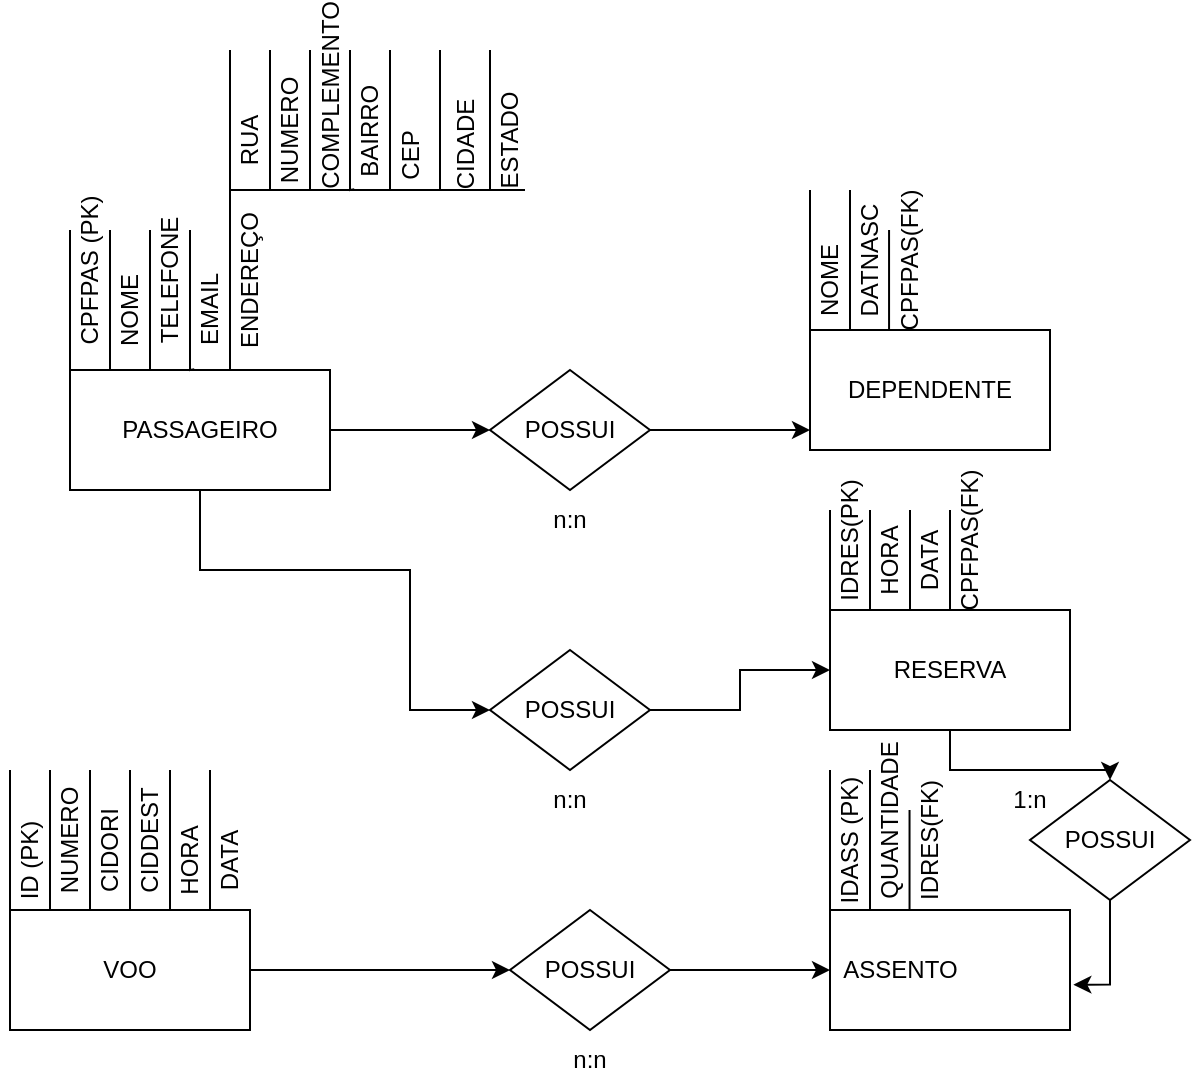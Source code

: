 <mxfile version="22.0.8" type="github">
  <diagram name="Page-1" id="IXg9A3OAnzZom_d3bF1b">
    <mxGraphModel dx="800" dy="398" grid="1" gridSize="10" guides="1" tooltips="1" connect="1" arrows="1" fold="1" page="1" pageScale="1" pageWidth="850" pageHeight="1100" math="0" shadow="0">
      <root>
        <mxCell id="0" />
        <mxCell id="1" parent="0" />
        <mxCell id="tLyVYNrW1VlxYWMOsYoG-1" value="VOO" style="rounded=0;whiteSpace=wrap;html=1;" parent="1" vertex="1">
          <mxGeometry x="140" y="680" width="120" height="60" as="geometry" />
        </mxCell>
        <mxCell id="tLyVYNrW1VlxYWMOsYoG-2" value="ASSENTO&lt;span style=&quot;white-space: pre;&quot;&gt;&#x9;&lt;/span&gt;&lt;span style=&quot;white-space: pre;&quot;&gt;&#x9;&lt;/span&gt;" style="rounded=0;whiteSpace=wrap;html=1;" parent="1" vertex="1">
          <mxGeometry x="550" y="680" width="120" height="60" as="geometry" />
        </mxCell>
        <mxCell id="8Ml-xEepc6wuX5P_PbSE-55" value="" style="edgeStyle=orthogonalEdgeStyle;rounded=0;orthogonalLoop=1;jettySize=auto;html=1;" edge="1" parent="1">
          <mxGeometry relative="1" as="geometry">
            <mxPoint x="260" y="710" as="sourcePoint" />
            <mxPoint x="390" y="710" as="targetPoint" />
            <Array as="points">
              <mxPoint x="390" y="710" />
              <mxPoint x="390" y="710" />
            </Array>
          </mxGeometry>
        </mxCell>
        <mxCell id="8Ml-xEepc6wuX5P_PbSE-83" style="edgeStyle=orthogonalEdgeStyle;rounded=0;orthogonalLoop=1;jettySize=auto;html=1;entryX=0;entryY=0.5;entryDx=0;entryDy=0;" edge="1" parent="1" source="tLyVYNrW1VlxYWMOsYoG-3" target="8Ml-xEepc6wuX5P_PbSE-82">
          <mxGeometry relative="1" as="geometry">
            <Array as="points">
              <mxPoint x="235" y="510" />
              <mxPoint x="340" y="510" />
              <mxPoint x="340" y="580" />
            </Array>
          </mxGeometry>
        </mxCell>
        <mxCell id="tLyVYNrW1VlxYWMOsYoG-3" value="PASSAGEIRO" style="rounded=0;whiteSpace=wrap;html=1;" parent="1" vertex="1">
          <mxGeometry x="170" y="410" width="130" height="60" as="geometry" />
        </mxCell>
        <mxCell id="tLyVYNrW1VlxYWMOsYoG-4" value="DEPENDENTE" style="rounded=0;whiteSpace=wrap;html=1;" parent="1" vertex="1">
          <mxGeometry x="540" y="390" width="120" height="60" as="geometry" />
        </mxCell>
        <mxCell id="tLyVYNrW1VlxYWMOsYoG-22" value="CPFPAS (PK)" style="text;html=1;strokeColor=none;fillColor=none;align=center;verticalAlign=middle;whiteSpace=wrap;rounded=0;rotation=270;" parent="1" vertex="1">
          <mxGeometry x="135" y="345" width="90" height="30" as="geometry" />
        </mxCell>
        <mxCell id="tLyVYNrW1VlxYWMOsYoG-23" value="" style="endArrow=none;html=1;rounded=0;" parent="1" edge="1">
          <mxGeometry width="50" height="50" relative="1" as="geometry">
            <mxPoint x="170" y="410" as="sourcePoint" />
            <mxPoint x="170" y="340" as="targetPoint" />
            <Array as="points">
              <mxPoint x="170" y="370" />
            </Array>
          </mxGeometry>
        </mxCell>
        <mxCell id="tLyVYNrW1VlxYWMOsYoG-24" value="NOME" style="text;html=1;strokeColor=none;fillColor=none;align=center;verticalAlign=middle;whiteSpace=wrap;rounded=0;rotation=270;" parent="1" vertex="1">
          <mxGeometry x="170" y="365" width="60" height="30" as="geometry" />
        </mxCell>
        <mxCell id="8Ml-xEepc6wuX5P_PbSE-1" value="TELEFONE" style="text;html=1;strokeColor=none;fillColor=none;align=center;verticalAlign=middle;whiteSpace=wrap;rounded=0;rotation=270;" vertex="1" parent="1">
          <mxGeometry x="190" y="350" width="60" height="30" as="geometry" />
        </mxCell>
        <mxCell id="8Ml-xEepc6wuX5P_PbSE-2" value="EMAIL&lt;br&gt;" style="text;html=1;strokeColor=none;fillColor=none;align=center;verticalAlign=middle;whiteSpace=wrap;rounded=0;rotation=270;" vertex="1" parent="1">
          <mxGeometry x="222.5" y="365" width="35" height="30" as="geometry" />
        </mxCell>
        <mxCell id="8Ml-xEepc6wuX5P_PbSE-3" value="ENDEREÇO" style="text;html=1;strokeColor=none;fillColor=none;align=center;verticalAlign=middle;whiteSpace=wrap;rounded=0;rotation=270;" vertex="1" parent="1">
          <mxGeometry x="235" y="350" width="50" height="30" as="geometry" />
        </mxCell>
        <mxCell id="8Ml-xEepc6wuX5P_PbSE-5" value="" style="endArrow=none;html=1;rounded=0;" edge="1" parent="1">
          <mxGeometry width="50" height="50" relative="1" as="geometry">
            <mxPoint x="190" y="410" as="sourcePoint" />
            <mxPoint x="190" y="340" as="targetPoint" />
            <Array as="points">
              <mxPoint x="190" y="370" />
            </Array>
          </mxGeometry>
        </mxCell>
        <mxCell id="8Ml-xEepc6wuX5P_PbSE-6" value="" style="endArrow=none;html=1;rounded=0;" edge="1" parent="1">
          <mxGeometry width="50" height="50" relative="1" as="geometry">
            <mxPoint x="210" y="410" as="sourcePoint" />
            <mxPoint x="210" y="340" as="targetPoint" />
            <Array as="points">
              <mxPoint x="210" y="370" />
            </Array>
          </mxGeometry>
        </mxCell>
        <mxCell id="8Ml-xEepc6wuX5P_PbSE-7" value="" style="endArrow=none;html=1;rounded=0;" edge="1" parent="1">
          <mxGeometry width="50" height="50" relative="1" as="geometry">
            <mxPoint x="190" y="410" as="sourcePoint" />
            <mxPoint x="190" y="340" as="targetPoint" />
            <Array as="points">
              <mxPoint x="190" y="370" />
            </Array>
          </mxGeometry>
        </mxCell>
        <mxCell id="8Ml-xEepc6wuX5P_PbSE-8" value="" style="endArrow=none;html=1;rounded=0;exitX=0.478;exitY=-0.007;exitDx=0;exitDy=0;exitPerimeter=0;" edge="1" parent="1" source="tLyVYNrW1VlxYWMOsYoG-3">
          <mxGeometry width="50" height="50" relative="1" as="geometry">
            <mxPoint x="230" y="410" as="sourcePoint" />
            <mxPoint x="230" y="340" as="targetPoint" />
            <Array as="points">
              <mxPoint x="230" y="410" />
              <mxPoint x="230" y="370" />
            </Array>
          </mxGeometry>
        </mxCell>
        <mxCell id="8Ml-xEepc6wuX5P_PbSE-10" value="" style="endArrow=none;html=1;rounded=0;" edge="1" parent="1">
          <mxGeometry width="50" height="50" relative="1" as="geometry">
            <mxPoint x="250" y="410" as="sourcePoint" />
            <mxPoint x="250" y="320" as="targetPoint" />
            <Array as="points">
              <mxPoint x="250" y="370" />
            </Array>
          </mxGeometry>
        </mxCell>
        <mxCell id="8Ml-xEepc6wuX5P_PbSE-13" value="ID (PK)" style="text;html=1;strokeColor=none;fillColor=none;align=center;verticalAlign=middle;whiteSpace=wrap;rounded=0;rotation=270;" vertex="1" parent="1">
          <mxGeometry x="120" y="640" width="60" height="30" as="geometry" />
        </mxCell>
        <mxCell id="8Ml-xEepc6wuX5P_PbSE-14" value="" style="endArrow=none;html=1;rounded=0;" edge="1" parent="1">
          <mxGeometry width="50" height="50" relative="1" as="geometry">
            <mxPoint x="140" y="680" as="sourcePoint" />
            <mxPoint x="140" y="610" as="targetPoint" />
            <Array as="points">
              <mxPoint x="140" y="640" />
            </Array>
          </mxGeometry>
        </mxCell>
        <mxCell id="8Ml-xEepc6wuX5P_PbSE-15" value="NUMERO" style="text;html=1;strokeColor=none;fillColor=none;align=center;verticalAlign=middle;whiteSpace=wrap;rounded=0;rotation=270;" vertex="1" parent="1">
          <mxGeometry x="140" y="630" width="60" height="30" as="geometry" />
        </mxCell>
        <mxCell id="8Ml-xEepc6wuX5P_PbSE-16" value="CIDORI" style="text;html=1;strokeColor=none;fillColor=none;align=center;verticalAlign=middle;whiteSpace=wrap;rounded=0;rotation=270;" vertex="1" parent="1">
          <mxGeometry x="160" y="635" width="60" height="30" as="geometry" />
        </mxCell>
        <mxCell id="8Ml-xEepc6wuX5P_PbSE-17" value="CIDDEST" style="text;html=1;strokeColor=none;fillColor=none;align=center;verticalAlign=middle;whiteSpace=wrap;rounded=0;rotation=270;" vertex="1" parent="1">
          <mxGeometry x="180" y="630" width="60" height="30" as="geometry" />
        </mxCell>
        <mxCell id="8Ml-xEepc6wuX5P_PbSE-18" value="HORA" style="text;html=1;strokeColor=none;fillColor=none;align=center;verticalAlign=middle;whiteSpace=wrap;rounded=0;rotation=270;" vertex="1" parent="1">
          <mxGeometry x="210" y="640" width="40" height="30" as="geometry" />
        </mxCell>
        <mxCell id="8Ml-xEepc6wuX5P_PbSE-19" value="DATA" style="text;html=1;strokeColor=none;fillColor=none;align=center;verticalAlign=middle;whiteSpace=wrap;rounded=0;rotation=270;" vertex="1" parent="1">
          <mxGeometry x="220" y="640" width="60" height="30" as="geometry" />
        </mxCell>
        <mxCell id="8Ml-xEepc6wuX5P_PbSE-20" value="" style="endArrow=none;html=1;rounded=0;" edge="1" parent="1">
          <mxGeometry width="50" height="50" relative="1" as="geometry">
            <mxPoint x="160" y="680" as="sourcePoint" />
            <mxPoint x="160" y="610" as="targetPoint" />
            <Array as="points">
              <mxPoint x="160" y="640" />
            </Array>
          </mxGeometry>
        </mxCell>
        <mxCell id="8Ml-xEepc6wuX5P_PbSE-21" value="" style="endArrow=none;html=1;rounded=0;" edge="1" parent="1">
          <mxGeometry width="50" height="50" relative="1" as="geometry">
            <mxPoint x="180" y="680" as="sourcePoint" />
            <mxPoint x="180" y="610" as="targetPoint" />
            <Array as="points">
              <mxPoint x="180" y="640" />
            </Array>
          </mxGeometry>
        </mxCell>
        <mxCell id="8Ml-xEepc6wuX5P_PbSE-22" value="" style="endArrow=none;html=1;rounded=0;" edge="1" parent="1">
          <mxGeometry width="50" height="50" relative="1" as="geometry">
            <mxPoint x="160" y="680" as="sourcePoint" />
            <mxPoint x="160" y="610" as="targetPoint" />
            <Array as="points">
              <mxPoint x="160" y="640" />
            </Array>
          </mxGeometry>
        </mxCell>
        <mxCell id="8Ml-xEepc6wuX5P_PbSE-23" value="" style="endArrow=none;html=1;rounded=0;" edge="1" parent="1">
          <mxGeometry width="50" height="50" relative="1" as="geometry">
            <mxPoint x="200" y="680" as="sourcePoint" />
            <mxPoint x="200" y="610" as="targetPoint" />
            <Array as="points">
              <mxPoint x="200" y="640" />
            </Array>
          </mxGeometry>
        </mxCell>
        <mxCell id="8Ml-xEepc6wuX5P_PbSE-24" value="" style="endArrow=none;html=1;rounded=0;" edge="1" parent="1">
          <mxGeometry width="50" height="50" relative="1" as="geometry">
            <mxPoint x="220" y="680" as="sourcePoint" />
            <mxPoint x="220" y="610" as="targetPoint" />
            <Array as="points">
              <mxPoint x="220" y="640" />
            </Array>
          </mxGeometry>
        </mxCell>
        <mxCell id="8Ml-xEepc6wuX5P_PbSE-25" value="" style="endArrow=none;html=1;rounded=0;" edge="1" parent="1">
          <mxGeometry width="50" height="50" relative="1" as="geometry">
            <mxPoint x="240" y="680" as="sourcePoint" />
            <mxPoint x="240" y="610" as="targetPoint" />
            <Array as="points">
              <mxPoint x="240" y="660" />
              <mxPoint x="240" y="640" />
            </Array>
          </mxGeometry>
        </mxCell>
        <mxCell id="8Ml-xEepc6wuX5P_PbSE-26" value="IDASS (PK)" style="text;html=1;strokeColor=none;fillColor=none;align=center;verticalAlign=middle;whiteSpace=wrap;rounded=0;rotation=270;" vertex="1" parent="1">
          <mxGeometry x="525" y="630" width="70" height="30" as="geometry" />
        </mxCell>
        <mxCell id="8Ml-xEepc6wuX5P_PbSE-27" value="" style="endArrow=none;html=1;rounded=0;" edge="1" parent="1">
          <mxGeometry width="50" height="50" relative="1" as="geometry">
            <mxPoint x="550" y="680" as="sourcePoint" />
            <mxPoint x="550" y="610" as="targetPoint" />
            <Array as="points">
              <mxPoint x="550" y="640" />
            </Array>
          </mxGeometry>
        </mxCell>
        <mxCell id="8Ml-xEepc6wuX5P_PbSE-28" value="QUANTIDADE" style="text;html=1;strokeColor=none;fillColor=none;align=center;verticalAlign=middle;whiteSpace=wrap;rounded=0;rotation=270;" vertex="1" parent="1">
          <mxGeometry x="550" y="620" width="60" height="30" as="geometry" />
        </mxCell>
        <mxCell id="8Ml-xEepc6wuX5P_PbSE-33" value="" style="endArrow=none;html=1;rounded=0;" edge="1" parent="1">
          <mxGeometry width="50" height="50" relative="1" as="geometry">
            <mxPoint x="570" y="680" as="sourcePoint" />
            <mxPoint x="570" y="610" as="targetPoint" />
            <Array as="points">
              <mxPoint x="570" y="640" />
            </Array>
          </mxGeometry>
        </mxCell>
        <mxCell id="8Ml-xEepc6wuX5P_PbSE-35" value="" style="endArrow=none;html=1;rounded=0;" edge="1" parent="1">
          <mxGeometry width="50" height="50" relative="1" as="geometry">
            <mxPoint x="570" y="680" as="sourcePoint" />
            <mxPoint x="570" y="610" as="targetPoint" />
            <Array as="points">
              <mxPoint x="570" y="640" />
            </Array>
          </mxGeometry>
        </mxCell>
        <mxCell id="8Ml-xEepc6wuX5P_PbSE-39" value="NOME" style="text;html=1;strokeColor=none;fillColor=none;align=center;verticalAlign=middle;whiteSpace=wrap;rounded=0;rotation=270;" vertex="1" parent="1">
          <mxGeometry x="520" y="350" width="60" height="30" as="geometry" />
        </mxCell>
        <mxCell id="8Ml-xEepc6wuX5P_PbSE-40" value="" style="endArrow=none;html=1;rounded=0;" edge="1" parent="1">
          <mxGeometry width="50" height="50" relative="1" as="geometry">
            <mxPoint x="540" y="390" as="sourcePoint" />
            <mxPoint x="540" y="320" as="targetPoint" />
            <Array as="points">
              <mxPoint x="540" y="350" />
            </Array>
          </mxGeometry>
        </mxCell>
        <mxCell id="8Ml-xEepc6wuX5P_PbSE-41" value="DATNASC" style="text;html=1;strokeColor=none;fillColor=none;align=center;verticalAlign=middle;whiteSpace=wrap;rounded=0;rotation=270;" vertex="1" parent="1">
          <mxGeometry x="540" y="340" width="60" height="30" as="geometry" />
        </mxCell>
        <mxCell id="8Ml-xEepc6wuX5P_PbSE-46" value="" style="endArrow=none;html=1;rounded=0;" edge="1" parent="1">
          <mxGeometry width="50" height="50" relative="1" as="geometry">
            <mxPoint x="560" y="390" as="sourcePoint" />
            <mxPoint x="560" y="320" as="targetPoint" />
            <Array as="points">
              <mxPoint x="560" y="350" />
            </Array>
          </mxGeometry>
        </mxCell>
        <mxCell id="8Ml-xEepc6wuX5P_PbSE-48" value="" style="endArrow=none;html=1;rounded=0;" edge="1" parent="1">
          <mxGeometry width="50" height="50" relative="1" as="geometry">
            <mxPoint x="560" y="390" as="sourcePoint" />
            <mxPoint x="560" y="320" as="targetPoint" />
            <Array as="points">
              <mxPoint x="560" y="350" />
            </Array>
          </mxGeometry>
        </mxCell>
        <mxCell id="8Ml-xEepc6wuX5P_PbSE-56" value="" style="edgeStyle=orthogonalEdgeStyle;rounded=0;orthogonalLoop=1;jettySize=auto;html=1;entryX=0;entryY=0.5;entryDx=0;entryDy=0;exitX=1;exitY=0.5;exitDx=0;exitDy=0;" edge="1" parent="1" source="8Ml-xEepc6wuX5P_PbSE-54" target="tLyVYNrW1VlxYWMOsYoG-2">
          <mxGeometry relative="1" as="geometry">
            <mxPoint x="477.5" y="710" as="sourcePoint" />
            <mxPoint x="542.5" y="700" as="targetPoint" />
            <Array as="points" />
          </mxGeometry>
        </mxCell>
        <mxCell id="8Ml-xEepc6wuX5P_PbSE-54" value="POSSUI" style="rhombus;whiteSpace=wrap;html=1;rounded=0;" vertex="1" parent="1">
          <mxGeometry x="390" y="680" width="80" height="60" as="geometry" />
        </mxCell>
        <mxCell id="8Ml-xEepc6wuX5P_PbSE-57" value="" style="edgeStyle=orthogonalEdgeStyle;rounded=0;orthogonalLoop=1;jettySize=auto;html=1;" edge="1" parent="1">
          <mxGeometry relative="1" as="geometry">
            <mxPoint x="300" y="440" as="sourcePoint" />
            <mxPoint x="380" y="440" as="targetPoint" />
            <Array as="points">
              <mxPoint x="380" y="440" />
              <mxPoint x="380" y="440" />
            </Array>
          </mxGeometry>
        </mxCell>
        <mxCell id="8Ml-xEepc6wuX5P_PbSE-58" value="" style="edgeStyle=orthogonalEdgeStyle;rounded=0;orthogonalLoop=1;jettySize=auto;html=1;entryX=0;entryY=0.5;entryDx=0;entryDy=0;exitX=1;exitY=0.5;exitDx=0;exitDy=0;" edge="1" parent="1" source="8Ml-xEepc6wuX5P_PbSE-59">
          <mxGeometry relative="1" as="geometry">
            <mxPoint x="467.5" y="440" as="sourcePoint" />
            <mxPoint x="540" y="440" as="targetPoint" />
            <Array as="points" />
          </mxGeometry>
        </mxCell>
        <mxCell id="8Ml-xEepc6wuX5P_PbSE-59" value="POSSUI" style="rhombus;whiteSpace=wrap;html=1;rounded=0;" vertex="1" parent="1">
          <mxGeometry x="380" y="410" width="80" height="60" as="geometry" />
        </mxCell>
        <mxCell id="8Ml-xEepc6wuX5P_PbSE-62" value="RUA" style="text;html=1;strokeColor=none;fillColor=none;align=center;verticalAlign=middle;whiteSpace=wrap;rounded=0;rotation=270;" vertex="1" parent="1">
          <mxGeometry x="230" y="280" width="60" height="30" as="geometry" />
        </mxCell>
        <mxCell id="8Ml-xEepc6wuX5P_PbSE-63" value="" style="endArrow=none;html=1;rounded=0;" edge="1" parent="1">
          <mxGeometry width="50" height="50" relative="1" as="geometry">
            <mxPoint x="250" y="320" as="sourcePoint" />
            <mxPoint x="250" y="250" as="targetPoint" />
            <Array as="points">
              <mxPoint x="250" y="280" />
            </Array>
          </mxGeometry>
        </mxCell>
        <mxCell id="8Ml-xEepc6wuX5P_PbSE-64" value="NUMERO" style="text;html=1;strokeColor=none;fillColor=none;align=center;verticalAlign=middle;whiteSpace=wrap;rounded=0;rotation=270;" vertex="1" parent="1">
          <mxGeometry x="250" y="275" width="60" height="30" as="geometry" />
        </mxCell>
        <mxCell id="8Ml-xEepc6wuX5P_PbSE-65" value="COMPLEMENTO" style="text;html=1;strokeColor=none;fillColor=none;align=center;verticalAlign=middle;whiteSpace=wrap;rounded=0;rotation=270;" vertex="1" parent="1">
          <mxGeometry x="270" y="257.5" width="60" height="30" as="geometry" />
        </mxCell>
        <mxCell id="8Ml-xEepc6wuX5P_PbSE-66" value="BAIRRO" style="text;html=1;strokeColor=none;fillColor=none;align=center;verticalAlign=middle;whiteSpace=wrap;rounded=0;rotation=270;" vertex="1" parent="1">
          <mxGeometry x="302.37" y="275" width="35" height="30" as="geometry" />
        </mxCell>
        <mxCell id="8Ml-xEepc6wuX5P_PbSE-67" value="CEP" style="text;html=1;strokeColor=none;fillColor=none;align=center;verticalAlign=middle;whiteSpace=wrap;rounded=0;rotation=270;" vertex="1" parent="1">
          <mxGeometry x="315" y="295" width="50" height="15" as="geometry" />
        </mxCell>
        <mxCell id="8Ml-xEepc6wuX5P_PbSE-68" value="" style="endArrow=none;html=1;rounded=0;" edge="1" parent="1">
          <mxGeometry width="50" height="50" relative="1" as="geometry">
            <mxPoint x="270" y="320" as="sourcePoint" />
            <mxPoint x="270" y="250" as="targetPoint" />
            <Array as="points">
              <mxPoint x="270" y="280" />
            </Array>
          </mxGeometry>
        </mxCell>
        <mxCell id="8Ml-xEepc6wuX5P_PbSE-69" value="" style="endArrow=none;html=1;rounded=0;" edge="1" parent="1">
          <mxGeometry width="50" height="50" relative="1" as="geometry">
            <mxPoint x="290" y="320" as="sourcePoint" />
            <mxPoint x="290" y="250" as="targetPoint" />
            <Array as="points">
              <mxPoint x="290" y="280" />
            </Array>
          </mxGeometry>
        </mxCell>
        <mxCell id="8Ml-xEepc6wuX5P_PbSE-70" value="" style="endArrow=none;html=1;rounded=0;" edge="1" parent="1">
          <mxGeometry width="50" height="50" relative="1" as="geometry">
            <mxPoint x="270" y="320" as="sourcePoint" />
            <mxPoint x="270" y="250" as="targetPoint" />
            <Array as="points">
              <mxPoint x="270" y="280" />
            </Array>
          </mxGeometry>
        </mxCell>
        <mxCell id="8Ml-xEepc6wuX5P_PbSE-71" value="" style="endArrow=none;html=1;rounded=0;exitX=0.478;exitY=-0.007;exitDx=0;exitDy=0;exitPerimeter=0;" edge="1" parent="1">
          <mxGeometry width="50" height="50" relative="1" as="geometry">
            <mxPoint x="312.14" y="319.58" as="sourcePoint" />
            <mxPoint x="310" y="250" as="targetPoint" />
            <Array as="points">
              <mxPoint x="310" y="320" />
              <mxPoint x="310" y="280" />
            </Array>
          </mxGeometry>
        </mxCell>
        <mxCell id="8Ml-xEepc6wuX5P_PbSE-72" value="" style="endArrow=none;html=1;rounded=0;" edge="1" parent="1">
          <mxGeometry width="50" height="50" relative="1" as="geometry">
            <mxPoint x="330" y="320" as="sourcePoint" />
            <mxPoint x="330" y="250" as="targetPoint" />
            <Array as="points">
              <mxPoint x="330" y="280" />
            </Array>
          </mxGeometry>
        </mxCell>
        <mxCell id="8Ml-xEepc6wuX5P_PbSE-74" value="" style="endArrow=none;html=1;rounded=0;" edge="1" parent="1">
          <mxGeometry width="50" height="50" relative="1" as="geometry">
            <mxPoint x="380" y="320" as="sourcePoint" />
            <mxPoint x="380" y="250" as="targetPoint" />
            <Array as="points" />
          </mxGeometry>
        </mxCell>
        <mxCell id="8Ml-xEepc6wuX5P_PbSE-75" value="" style="endArrow=none;html=1;rounded=0;" edge="1" parent="1">
          <mxGeometry width="50" height="50" relative="1" as="geometry">
            <mxPoint x="355" y="320" as="sourcePoint" />
            <mxPoint x="355" y="250" as="targetPoint" />
            <Array as="points" />
          </mxGeometry>
        </mxCell>
        <mxCell id="8Ml-xEepc6wuX5P_PbSE-76" value="CIDADE" style="text;html=1;strokeColor=none;fillColor=none;align=center;verticalAlign=middle;whiteSpace=wrap;rounded=0;rotation=270;" vertex="1" parent="1">
          <mxGeometry x="342.5" y="290" width="50" height="15" as="geometry" />
        </mxCell>
        <mxCell id="8Ml-xEepc6wuX5P_PbSE-77" value="ESTADO" style="text;html=1;strokeColor=none;fillColor=none;align=center;verticalAlign=middle;whiteSpace=wrap;rounded=0;rotation=270;" vertex="1" parent="1">
          <mxGeometry x="365" y="287.5" width="50" height="15" as="geometry" />
        </mxCell>
        <mxCell id="8Ml-xEepc6wuX5P_PbSE-84" style="edgeStyle=orthogonalEdgeStyle;rounded=0;orthogonalLoop=1;jettySize=auto;html=1;entryX=0;entryY=0.5;entryDx=0;entryDy=0;" edge="1" parent="1" source="8Ml-xEepc6wuX5P_PbSE-82" target="8Ml-xEepc6wuX5P_PbSE-85">
          <mxGeometry relative="1" as="geometry">
            <mxPoint x="550" y="580" as="targetPoint" />
          </mxGeometry>
        </mxCell>
        <mxCell id="8Ml-xEepc6wuX5P_PbSE-82" value="POSSUI" style="rhombus;whiteSpace=wrap;html=1;rounded=0;" vertex="1" parent="1">
          <mxGeometry x="380" y="550" width="80" height="60" as="geometry" />
        </mxCell>
        <mxCell id="8Ml-xEepc6wuX5P_PbSE-85" value="RESERVA" style="rounded=0;whiteSpace=wrap;html=1;" vertex="1" parent="1">
          <mxGeometry x="550" y="530" width="120" height="60" as="geometry" />
        </mxCell>
        <mxCell id="8Ml-xEepc6wuX5P_PbSE-86" value="DATA" style="text;html=1;strokeColor=none;fillColor=none;align=center;verticalAlign=middle;whiteSpace=wrap;rounded=0;rotation=270;" vertex="1" parent="1">
          <mxGeometry x="570" y="490" width="60" height="30" as="geometry" />
        </mxCell>
        <mxCell id="8Ml-xEepc6wuX5P_PbSE-87" value="" style="endArrow=none;html=1;rounded=0;" edge="1" parent="1">
          <mxGeometry width="50" height="50" relative="1" as="geometry">
            <mxPoint x="550" y="530" as="sourcePoint" />
            <mxPoint x="550" y="480" as="targetPoint" />
            <Array as="points">
              <mxPoint x="550" y="490" />
            </Array>
          </mxGeometry>
        </mxCell>
        <mxCell id="8Ml-xEepc6wuX5P_PbSE-88" value="HORA" style="text;html=1;strokeColor=none;fillColor=none;align=center;verticalAlign=middle;whiteSpace=wrap;rounded=0;rotation=270;" vertex="1" parent="1">
          <mxGeometry x="560" y="490" width="40" height="30" as="geometry" />
        </mxCell>
        <mxCell id="8Ml-xEepc6wuX5P_PbSE-89" value="" style="endArrow=none;html=1;rounded=0;" edge="1" parent="1">
          <mxGeometry width="50" height="50" relative="1" as="geometry">
            <mxPoint x="570" y="530" as="sourcePoint" />
            <mxPoint x="570" y="480" as="targetPoint" />
            <Array as="points">
              <mxPoint x="570" y="490" />
            </Array>
          </mxGeometry>
        </mxCell>
        <mxCell id="8Ml-xEepc6wuX5P_PbSE-90" value="" style="endArrow=none;html=1;rounded=0;" edge="1" parent="1">
          <mxGeometry width="50" height="50" relative="1" as="geometry">
            <mxPoint x="570" y="530" as="sourcePoint" />
            <mxPoint x="570" y="480" as="targetPoint" />
            <Array as="points">
              <mxPoint x="570" y="490" />
            </Array>
          </mxGeometry>
        </mxCell>
        <mxCell id="8Ml-xEepc6wuX5P_PbSE-93" value="" style="edgeStyle=orthogonalEdgeStyle;rounded=0;orthogonalLoop=1;jettySize=auto;html=1;entryX=0.5;entryY=0;entryDx=0;entryDy=0;" edge="1" parent="1" source="8Ml-xEepc6wuX5P_PbSE-85" target="8Ml-xEepc6wuX5P_PbSE-92">
          <mxGeometry relative="1" as="geometry">
            <mxPoint x="610" y="590" as="sourcePoint" />
            <mxPoint x="674" y="716" as="targetPoint" />
            <Array as="points" />
          </mxGeometry>
        </mxCell>
        <mxCell id="8Ml-xEepc6wuX5P_PbSE-92" value="POSSUI" style="rhombus;whiteSpace=wrap;html=1;rounded=0;" vertex="1" parent="1">
          <mxGeometry x="650" y="615" width="80" height="60" as="geometry" />
        </mxCell>
        <mxCell id="8Ml-xEepc6wuX5P_PbSE-94" style="edgeStyle=orthogonalEdgeStyle;rounded=0;orthogonalLoop=1;jettySize=auto;html=1;entryX=1.014;entryY=0.622;entryDx=0;entryDy=0;entryPerimeter=0;" edge="1" parent="1" source="8Ml-xEepc6wuX5P_PbSE-92" target="tLyVYNrW1VlxYWMOsYoG-2">
          <mxGeometry relative="1" as="geometry">
            <Array as="points">
              <mxPoint x="690" y="717" />
            </Array>
          </mxGeometry>
        </mxCell>
        <mxCell id="8Ml-xEepc6wuX5P_PbSE-95" value="n:n" style="text;html=1;strokeColor=none;fillColor=none;align=center;verticalAlign=middle;whiteSpace=wrap;rounded=0;rotation=0;" vertex="1" parent="1">
          <mxGeometry x="399.87" y="740" width="60" height="30" as="geometry" />
        </mxCell>
        <mxCell id="8Ml-xEepc6wuX5P_PbSE-96" value="n:n" style="text;html=1;strokeColor=none;fillColor=none;align=center;verticalAlign=middle;whiteSpace=wrap;rounded=0;rotation=0;" vertex="1" parent="1">
          <mxGeometry x="390" y="610" width="60" height="30" as="geometry" />
        </mxCell>
        <mxCell id="8Ml-xEepc6wuX5P_PbSE-97" value="n:n" style="text;html=1;strokeColor=none;fillColor=none;align=center;verticalAlign=middle;whiteSpace=wrap;rounded=0;rotation=0;" vertex="1" parent="1">
          <mxGeometry x="390" y="470" width="60" height="30" as="geometry" />
        </mxCell>
        <mxCell id="8Ml-xEepc6wuX5P_PbSE-98" value="1:n" style="text;html=1;strokeColor=none;fillColor=none;align=center;verticalAlign=middle;whiteSpace=wrap;rounded=0;rotation=0;" vertex="1" parent="1">
          <mxGeometry x="620" y="610" width="60" height="30" as="geometry" />
        </mxCell>
        <mxCell id="8Ml-xEepc6wuX5P_PbSE-100" value="" style="endArrow=none;html=1;rounded=0;entryX=0;entryY=1;entryDx=0;entryDy=0;" edge="1" parent="1" target="8Ml-xEepc6wuX5P_PbSE-77">
          <mxGeometry width="50" height="50" relative="1" as="geometry">
            <mxPoint x="249.87" y="320" as="sourcePoint" />
            <mxPoint x="389.87" y="320" as="targetPoint" />
            <Array as="points">
              <mxPoint x="279.61" y="320" />
            </Array>
          </mxGeometry>
        </mxCell>
        <mxCell id="8Ml-xEepc6wuX5P_PbSE-101" value="" style="endArrow=none;html=1;rounded=0;" edge="1" parent="1">
          <mxGeometry width="50" height="50" relative="1" as="geometry">
            <mxPoint x="590" y="530" as="sourcePoint" />
            <mxPoint x="590" y="480" as="targetPoint" />
            <Array as="points">
              <mxPoint x="590" y="490" />
            </Array>
          </mxGeometry>
        </mxCell>
        <mxCell id="8Ml-xEepc6wuX5P_PbSE-102" value="IDRES(PK)" style="text;html=1;strokeColor=none;fillColor=none;align=center;verticalAlign=middle;whiteSpace=wrap;rounded=0;rotation=270;" vertex="1" parent="1">
          <mxGeometry x="540" y="480" width="40" height="30" as="geometry" />
        </mxCell>
        <mxCell id="8Ml-xEepc6wuX5P_PbSE-104" value="CPFPAS(FK)" style="text;html=1;strokeColor=none;fillColor=none;align=center;verticalAlign=middle;whiteSpace=wrap;rounded=0;rotation=270;" vertex="1" parent="1">
          <mxGeometry x="590" y="480" width="60" height="30" as="geometry" />
        </mxCell>
        <mxCell id="8Ml-xEepc6wuX5P_PbSE-105" value="" style="endArrow=none;html=1;rounded=0;" edge="1" parent="1">
          <mxGeometry width="50" height="50" relative="1" as="geometry">
            <mxPoint x="610" y="530" as="sourcePoint" />
            <mxPoint x="610" y="480" as="targetPoint" />
            <Array as="points">
              <mxPoint x="610" y="490" />
            </Array>
          </mxGeometry>
        </mxCell>
        <mxCell id="8Ml-xEepc6wuX5P_PbSE-106" value="CPFPAS(FK)" style="text;html=1;strokeColor=none;fillColor=none;align=center;verticalAlign=middle;whiteSpace=wrap;rounded=0;rotation=270;" vertex="1" parent="1">
          <mxGeometry x="560" y="340" width="60" height="30" as="geometry" />
        </mxCell>
        <mxCell id="8Ml-xEepc6wuX5P_PbSE-107" value="" style="endArrow=none;html=1;rounded=0;" edge="1" parent="1">
          <mxGeometry width="50" height="50" relative="1" as="geometry">
            <mxPoint x="579.53" y="390" as="sourcePoint" />
            <mxPoint x="579.53" y="340" as="targetPoint" />
            <Array as="points">
              <mxPoint x="579.53" y="350" />
            </Array>
          </mxGeometry>
        </mxCell>
        <mxCell id="8Ml-xEepc6wuX5P_PbSE-108" value="IDRES(FK)" style="text;html=1;strokeColor=none;fillColor=none;align=center;verticalAlign=middle;whiteSpace=wrap;rounded=0;rotation=270;" vertex="1" parent="1">
          <mxGeometry x="580" y="630" width="40" height="30" as="geometry" />
        </mxCell>
        <mxCell id="8Ml-xEepc6wuX5P_PbSE-109" value="" style="endArrow=none;html=1;rounded=0;" edge="1" parent="1">
          <mxGeometry width="50" height="50" relative="1" as="geometry">
            <mxPoint x="589.77" y="680" as="sourcePoint" />
            <mxPoint x="589.77" y="630" as="targetPoint" />
            <Array as="points">
              <mxPoint x="589.77" y="640" />
            </Array>
          </mxGeometry>
        </mxCell>
      </root>
    </mxGraphModel>
  </diagram>
</mxfile>
